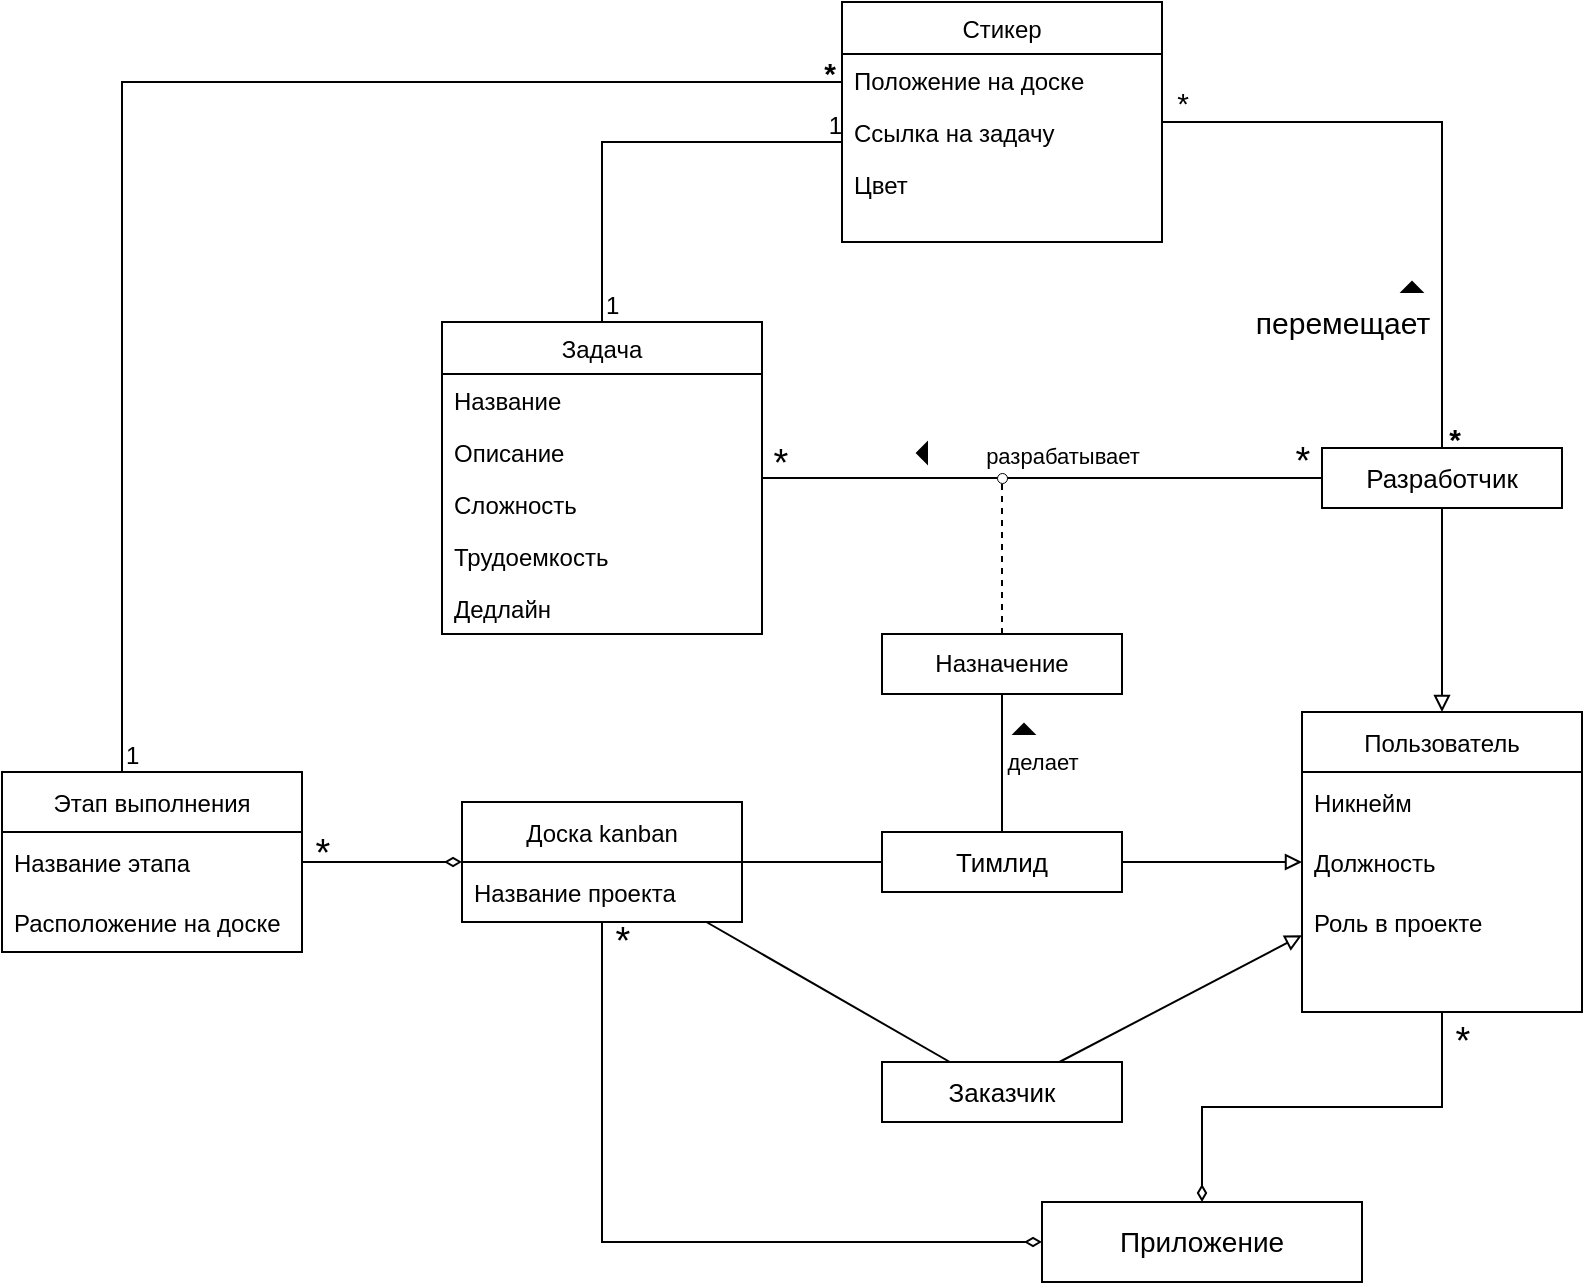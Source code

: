 <mxfile version="20.3.0" type="device"><diagram id="C5RBs43oDa-KdzZeNtuy" name="Page-1"><mxGraphModel dx="982" dy="1752" grid="1" gridSize="10" guides="1" tooltips="1" connect="1" arrows="1" fold="1" page="1" pageScale="1" pageWidth="827" pageHeight="1169" math="0" shadow="0"><root><mxCell id="WIyWlLk6GJQsqaUBKTNV-0"/><mxCell id="WIyWlLk6GJQsqaUBKTNV-1" parent="WIyWlLk6GJQsqaUBKTNV-0"/><mxCell id="zkfFHV4jXpPFQw0GAbJ--0" value="Задача" style="swimlane;fontStyle=0;align=center;verticalAlign=top;childLayout=stackLayout;horizontal=1;startSize=26;horizontalStack=0;resizeParent=1;resizeLast=0;collapsible=1;marginBottom=0;rounded=0;shadow=0;strokeWidth=1;comic=0;" parent="WIyWlLk6GJQsqaUBKTNV-1" vertex="1"><mxGeometry x="220" y="120" width="160" height="156" as="geometry"><mxRectangle x="230" y="140" width="160" height="26" as="alternateBounds"/></mxGeometry></mxCell><mxCell id="zkfFHV4jXpPFQw0GAbJ--1" value="Название" style="text;align=left;verticalAlign=top;spacingLeft=4;spacingRight=4;overflow=hidden;rotatable=0;points=[[0,0.5],[1,0.5]];portConstraint=eastwest;" parent="zkfFHV4jXpPFQw0GAbJ--0" vertex="1"><mxGeometry y="26" width="160" height="26" as="geometry"/></mxCell><mxCell id="zkfFHV4jXpPFQw0GAbJ--2" value="Описание" style="text;align=left;verticalAlign=top;spacingLeft=4;spacingRight=4;overflow=hidden;rotatable=0;points=[[0,0.5],[1,0.5]];portConstraint=eastwest;rounded=0;shadow=0;html=0;" parent="zkfFHV4jXpPFQw0GAbJ--0" vertex="1"><mxGeometry y="52" width="160" height="26" as="geometry"/></mxCell><mxCell id="zkfFHV4jXpPFQw0GAbJ--3" value="Сложность" style="text;align=left;verticalAlign=top;spacingLeft=4;spacingRight=4;overflow=hidden;rotatable=0;points=[[0,0.5],[1,0.5]];portConstraint=eastwest;rounded=0;shadow=0;html=0;" parent="zkfFHV4jXpPFQw0GAbJ--0" vertex="1"><mxGeometry y="78" width="160" height="26" as="geometry"/></mxCell><mxCell id="zs4THh8RApDGGCjL04YU-1" value="Трудоемкость" style="text;align=left;verticalAlign=top;spacingLeft=4;spacingRight=4;overflow=hidden;rotatable=0;points=[[0,0.5],[1,0.5]];portConstraint=eastwest;rounded=0;shadow=0;html=0;" parent="zkfFHV4jXpPFQw0GAbJ--0" vertex="1"><mxGeometry y="104" width="160" height="26" as="geometry"/></mxCell><mxCell id="zs4THh8RApDGGCjL04YU-23" value="Дедлайн" style="text;align=left;verticalAlign=top;spacingLeft=4;spacingRight=4;overflow=hidden;rotatable=0;points=[[0,0.5],[1,0.5]];portConstraint=eastwest;rounded=0;shadow=0;html=0;" parent="zkfFHV4jXpPFQw0GAbJ--0" vertex="1"><mxGeometry y="130" width="160" height="26" as="geometry"/></mxCell><mxCell id="zs4THh8RApDGGCjL04YU-3" value="Доска kanban" style="swimlane;fontStyle=0;childLayout=stackLayout;horizontal=1;startSize=30;horizontalStack=0;resizeParent=1;resizeParentMax=0;resizeLast=0;collapsible=1;marginBottom=0;comic=0;" parent="WIyWlLk6GJQsqaUBKTNV-1" vertex="1"><mxGeometry x="230" y="360" width="140" height="60" as="geometry"/></mxCell><mxCell id="zs4THh8RApDGGCjL04YU-4" value="Название проекта" style="text;strokeColor=none;fillColor=none;align=left;verticalAlign=middle;spacingLeft=4;spacingRight=4;overflow=hidden;points=[[0,0.5],[1,0.5]];portConstraint=eastwest;rotatable=0;comic=0;" parent="zs4THh8RApDGGCjL04YU-3" vertex="1"><mxGeometry y="30" width="140" height="30" as="geometry"/></mxCell><mxCell id="zs4THh8RApDGGCjL04YU-18" value="Пользователь" style="swimlane;fontStyle=0;childLayout=stackLayout;horizontal=1;startSize=30;horizontalStack=0;resizeParent=1;resizeParentMax=0;resizeLast=0;collapsible=1;marginBottom=0;comic=0;" parent="WIyWlLk6GJQsqaUBKTNV-1" vertex="1"><mxGeometry x="650" y="315" width="140" height="150" as="geometry"/></mxCell><mxCell id="zs4THh8RApDGGCjL04YU-19" value="Никнейм" style="text;strokeColor=none;fillColor=none;align=left;verticalAlign=middle;spacingLeft=4;spacingRight=4;overflow=hidden;points=[[0,0.5],[1,0.5]];portConstraint=eastwest;rotatable=0;comic=0;" parent="zs4THh8RApDGGCjL04YU-18" vertex="1"><mxGeometry y="30" width="140" height="30" as="geometry"/></mxCell><mxCell id="zs4THh8RApDGGCjL04YU-22" value="Должность" style="text;strokeColor=none;fillColor=none;align=left;verticalAlign=middle;spacingLeft=4;spacingRight=4;overflow=hidden;points=[[0,0.5],[1,0.5]];portConstraint=eastwest;rotatable=0;comic=0;" parent="zs4THh8RApDGGCjL04YU-18" vertex="1"><mxGeometry y="60" width="140" height="30" as="geometry"/></mxCell><mxCell id="zs4THh8RApDGGCjL04YU-21" value="Роль в проекте" style="text;strokeColor=none;fillColor=none;align=left;verticalAlign=middle;spacingLeft=4;spacingRight=4;overflow=hidden;points=[[0,0.5],[1,0.5]];portConstraint=eastwest;rotatable=0;comic=0;" parent="zs4THh8RApDGGCjL04YU-18" vertex="1"><mxGeometry y="90" width="140" height="30" as="geometry"/></mxCell><mxCell id="zs4THh8RApDGGCjL04YU-20" style="text;strokeColor=none;fillColor=none;align=left;verticalAlign=middle;spacingLeft=4;spacingRight=4;overflow=hidden;points=[[0,0.5],[1,0.5]];portConstraint=eastwest;rotatable=0;comic=0;" parent="zs4THh8RApDGGCjL04YU-18" vertex="1"><mxGeometry y="120" width="140" height="30" as="geometry"/></mxCell><mxCell id="zs4THh8RApDGGCjL04YU-29" value="Тимлид" style="rounded=0;whiteSpace=wrap;html=1;comic=0;fontSize=13;" parent="WIyWlLk6GJQsqaUBKTNV-1" vertex="1"><mxGeometry x="440" y="375" width="120" height="30" as="geometry"/></mxCell><mxCell id="zs4THh8RApDGGCjL04YU-30" value="" style="endArrow=none;html=1;rounded=0;fontSize=13;startArrow=block;startFill=0;" parent="WIyWlLk6GJQsqaUBKTNV-1" source="zs4THh8RApDGGCjL04YU-18" target="zs4THh8RApDGGCjL04YU-29" edge="1"><mxGeometry width="50" height="50" relative="1" as="geometry"><mxPoint x="460" y="310" as="sourcePoint"/><mxPoint x="510" y="260" as="targetPoint"/></mxGeometry></mxCell><mxCell id="zs4THh8RApDGGCjL04YU-31" value="" style="endArrow=none;html=1;rounded=0;fontSize=13;" parent="WIyWlLk6GJQsqaUBKTNV-1" source="zs4THh8RApDGGCjL04YU-3" target="zs4THh8RApDGGCjL04YU-29" edge="1"><mxGeometry width="50" height="50" relative="1" as="geometry"><mxPoint x="430" y="310" as="sourcePoint"/><mxPoint x="480" y="260" as="targetPoint"/></mxGeometry></mxCell><mxCell id="zs4THh8RApDGGCjL04YU-32" value="Заказчик" style="rounded=0;whiteSpace=wrap;html=1;comic=0;fontSize=13;" parent="WIyWlLk6GJQsqaUBKTNV-1" vertex="1"><mxGeometry x="440" y="490" width="120" height="30" as="geometry"/></mxCell><mxCell id="zs4THh8RApDGGCjL04YU-33" value="" style="endArrow=none;html=1;rounded=0;fontSize=13;" parent="WIyWlLk6GJQsqaUBKTNV-1" source="zs4THh8RApDGGCjL04YU-32" target="zs4THh8RApDGGCjL04YU-3" edge="1"><mxGeometry width="50" height="50" relative="1" as="geometry"><mxPoint x="430" y="440" as="sourcePoint"/><mxPoint x="480" y="390" as="targetPoint"/></mxGeometry></mxCell><mxCell id="zs4THh8RApDGGCjL04YU-34" value="" style="endArrow=none;html=1;rounded=0;fontSize=13;startArrow=block;startFill=0;" parent="WIyWlLk6GJQsqaUBKTNV-1" source="zs4THh8RApDGGCjL04YU-18" target="zs4THh8RApDGGCjL04YU-32" edge="1"><mxGeometry width="50" height="50" relative="1" as="geometry"><mxPoint x="586.667" y="240" as="sourcePoint"/><mxPoint x="546.667" y="150" as="targetPoint"/></mxGeometry></mxCell><mxCell id="zs4THh8RApDGGCjL04YU-35" value="Этап выполнения" style="swimlane;fontStyle=0;childLayout=stackLayout;horizontal=1;startSize=30;horizontalStack=0;resizeParent=1;resizeParentMax=0;resizeLast=0;collapsible=1;marginBottom=0;comic=0;" parent="WIyWlLk6GJQsqaUBKTNV-1" vertex="1"><mxGeometry y="345" width="150" height="90" as="geometry"/></mxCell><mxCell id="zs4THh8RApDGGCjL04YU-36" value="Название этапа" style="text;strokeColor=none;fillColor=none;align=left;verticalAlign=middle;spacingLeft=4;spacingRight=4;overflow=hidden;points=[[0,0.5],[1,0.5]];portConstraint=eastwest;rotatable=0;comic=0;" parent="zs4THh8RApDGGCjL04YU-35" vertex="1"><mxGeometry y="30" width="150" height="30" as="geometry"/></mxCell><mxCell id="zs4THh8RApDGGCjL04YU-37" value="Расположение на доске" style="text;strokeColor=none;fillColor=none;align=left;verticalAlign=middle;spacingLeft=4;spacingRight=4;overflow=hidden;points=[[0,0.5],[1,0.5]];portConstraint=eastwest;rotatable=0;comic=0;" parent="zs4THh8RApDGGCjL04YU-35" vertex="1"><mxGeometry y="60" width="150" height="30" as="geometry"/></mxCell><mxCell id="zs4THh8RApDGGCjL04YU-38" value="" style="endArrow=none;html=1;rounded=0;flowAnimation=0;startArrow=diamondThin;startFill=0;endFill=0;" parent="WIyWlLk6GJQsqaUBKTNV-1" source="zs4THh8RApDGGCjL04YU-3" target="zs4THh8RApDGGCjL04YU-35" edge="1"><mxGeometry width="50" height="50" relative="1" as="geometry"><mxPoint x="310.0" y="370" as="sourcePoint"/><mxPoint x="310.0" y="286" as="targetPoint"/></mxGeometry></mxCell><mxCell id="zs4THh8RApDGGCjL04YU-39" value="*" style="edgeLabel;html=1;align=center;verticalAlign=middle;resizable=0;points=[];fontSize=19;labelBackgroundColor=none;" parent="zs4THh8RApDGGCjL04YU-38" vertex="1" connectable="0"><mxGeometry x="-0.188" relative="1" as="geometry"><mxPoint x="-38" y="-4" as="offset"/></mxGeometry></mxCell><mxCell id="zs4THh8RApDGGCjL04YU-41" value="Разработчик" style="rounded=0;whiteSpace=wrap;html=1;comic=0;fontSize=13;" parent="WIyWlLk6GJQsqaUBKTNV-1" vertex="1"><mxGeometry x="660" y="183" width="120" height="30" as="geometry"/></mxCell><mxCell id="zs4THh8RApDGGCjL04YU-43" value="" style="endArrow=none;html=1;rounded=0;fontSize=13;startArrow=block;startFill=0;entryX=0.5;entryY=1;entryDx=0;entryDy=0;exitX=0.5;exitY=0;exitDx=0;exitDy=0;" parent="WIyWlLk6GJQsqaUBKTNV-1" source="zs4THh8RApDGGCjL04YU-18" target="zs4THh8RApDGGCjL04YU-41" edge="1"><mxGeometry width="50" height="50" relative="1" as="geometry"><mxPoint x="540" y="335.5" as="sourcePoint"/><mxPoint x="486.279" y="286" as="targetPoint"/></mxGeometry></mxCell><mxCell id="zs4THh8RApDGGCjL04YU-44" value="*" style="endArrow=none;html=1;rounded=0;fontSize=19;endFill=0;labelBackgroundColor=none;" parent="WIyWlLk6GJQsqaUBKTNV-1" source="zkfFHV4jXpPFQw0GAbJ--0" target="zs4THh8RApDGGCjL04YU-41" edge="1"><mxGeometry x="0.929" y="8" width="50" height="50" relative="1" as="geometry"><mxPoint x="137.734" y="355" as="sourcePoint"/><mxPoint x="230" y="276.267" as="targetPoint"/><mxPoint as="offset"/></mxGeometry></mxCell><mxCell id="zs4THh8RApDGGCjL04YU-45" value="*" style="edgeLabel;html=1;align=center;verticalAlign=middle;resizable=0;points=[];fontSize=19;labelBackgroundColor=none;" parent="zs4THh8RApDGGCjL04YU-44" vertex="1" connectable="0"><mxGeometry x="-0.431" y="3" relative="1" as="geometry"><mxPoint x="-71" y="-4" as="offset"/></mxGeometry></mxCell><mxCell id="3eY6Ce9V8ow8WBGMcHNh-7" value="разрабатывает" style="edgeLabel;html=1;align=center;verticalAlign=middle;resizable=0;points=[];" vertex="1" connectable="0" parent="zs4THh8RApDGGCjL04YU-44"><mxGeometry x="0.069" relative="1" as="geometry"><mxPoint y="-11" as="offset"/></mxGeometry></mxCell><mxCell id="zs4THh8RApDGGCjL04YU-46" value="Приложение" style="rounded=0;whiteSpace=wrap;html=1;labelBackgroundColor=none;comic=0;fontSize=14;" parent="WIyWlLk6GJQsqaUBKTNV-1" vertex="1"><mxGeometry x="520" y="560" width="160" height="40" as="geometry"/></mxCell><mxCell id="zs4THh8RApDGGCjL04YU-47" value="*" style="endArrow=none;html=1;rounded=0;labelBackgroundColor=none;fontSize=19;endFill=0;startArrow=diamondThin;startFill=0;" parent="WIyWlLk6GJQsqaUBKTNV-1" source="zs4THh8RApDGGCjL04YU-46" target="zs4THh8RApDGGCjL04YU-3" edge="1"><mxGeometry x="0.947" y="-10" width="50" height="50" relative="1" as="geometry"><mxPoint x="330" y="380" as="sourcePoint"/><mxPoint x="380" y="330" as="targetPoint"/><Array as="points"><mxPoint x="300" y="580"/></Array><mxPoint as="offset"/></mxGeometry></mxCell><mxCell id="zs4THh8RApDGGCjL04YU-50" value="" style="endArrow=none;html=1;rounded=0;labelBackgroundColor=none;fontSize=19;startArrow=diamondThin;startFill=0;edgeStyle=orthogonalEdgeStyle;" parent="WIyWlLk6GJQsqaUBKTNV-1" source="zs4THh8RApDGGCjL04YU-46" target="zs4THh8RApDGGCjL04YU-18" edge="1"><mxGeometry width="50" height="50" relative="1" as="geometry"><mxPoint x="530" y="430" as="sourcePoint"/><mxPoint x="580" y="380" as="targetPoint"/></mxGeometry></mxCell><mxCell id="zs4THh8RApDGGCjL04YU-51" value="*" style="edgeLabel;html=1;align=center;verticalAlign=middle;resizable=0;points=[];fontSize=19;labelBackgroundColor=none;" parent="zs4THh8RApDGGCjL04YU-50" vertex="1" connectable="0"><mxGeometry x="0.243" y="1" relative="1" as="geometry"><mxPoint x="44" y="-32" as="offset"/></mxGeometry></mxCell><mxCell id="3eY6Ce9V8ow8WBGMcHNh-0" value="Назначение" style="rounded=0;whiteSpace=wrap;html=1;" vertex="1" parent="WIyWlLk6GJQsqaUBKTNV-1"><mxGeometry x="440" y="276" width="120" height="30" as="geometry"/></mxCell><mxCell id="3eY6Ce9V8ow8WBGMcHNh-1" value="" style="endArrow=none;html=1;rounded=0;" edge="1" parent="WIyWlLk6GJQsqaUBKTNV-1" source="zs4THh8RApDGGCjL04YU-29" target="3eY6Ce9V8ow8WBGMcHNh-0"><mxGeometry width="50" height="50" relative="1" as="geometry"><mxPoint x="400" y="390" as="sourcePoint"/><mxPoint x="450" y="340" as="targetPoint"/></mxGeometry></mxCell><mxCell id="3eY6Ce9V8ow8WBGMcHNh-2" value="делает" style="edgeLabel;html=1;align=center;verticalAlign=middle;resizable=0;points=[];" vertex="1" connectable="0" parent="3eY6Ce9V8ow8WBGMcHNh-1"><mxGeometry x="-0.234" y="1" relative="1" as="geometry"><mxPoint x="21" y="-9" as="offset"/></mxGeometry></mxCell><mxCell id="3eY6Ce9V8ow8WBGMcHNh-6" value="" style="verticalLabelPosition=bottom;verticalAlign=top;html=1;shape=mxgraph.basic.acute_triangle;dx=0.5;fillColor=#000000;" vertex="1" parent="WIyWlLk6GJQsqaUBKTNV-1"><mxGeometry x="506" y="321" width="10" height="5" as="geometry"/></mxCell><mxCell id="3eY6Ce9V8ow8WBGMcHNh-8" value="" style="verticalLabelPosition=bottom;verticalAlign=top;html=1;shape=mxgraph.basic.acute_triangle;dx=0.5;fillColor=#000000;rotation=-90;" vertex="1" parent="WIyWlLk6GJQsqaUBKTNV-1"><mxGeometry x="455" y="183" width="10" height="5" as="geometry"/></mxCell><mxCell id="3eY6Ce9V8ow8WBGMcHNh-9" value="" style="endArrow=none;dashed=1;html=1;rounded=0;" edge="1" parent="WIyWlLk6GJQsqaUBKTNV-1" source="3eY6Ce9V8ow8WBGMcHNh-0"><mxGeometry width="50" height="50" relative="1" as="geometry"><mxPoint x="410" y="300" as="sourcePoint"/><mxPoint x="500" y="200" as="targetPoint"/></mxGeometry></mxCell><mxCell id="3eY6Ce9V8ow8WBGMcHNh-11" value="" style="strokeWidth=0.5;html=1;shape=mxgraph.flowchart.start_2;whiteSpace=wrap;fillColor=#FFFFFF;" vertex="1" parent="WIyWlLk6GJQsqaUBKTNV-1"><mxGeometry x="497.5" y="195.5" width="5" height="5" as="geometry"/></mxCell><mxCell id="3eY6Ce9V8ow8WBGMcHNh-14" value="Стикер" style="swimlane;fontStyle=0;align=center;verticalAlign=top;childLayout=stackLayout;horizontal=1;startSize=26;horizontalStack=0;resizeParent=1;resizeLast=0;collapsible=1;marginBottom=0;rounded=0;shadow=0;strokeWidth=1;comic=0;" vertex="1" parent="WIyWlLk6GJQsqaUBKTNV-1"><mxGeometry x="420" y="-40" width="160" height="120" as="geometry"><mxRectangle x="230" y="140" width="160" height="26" as="alternateBounds"/></mxGeometry></mxCell><mxCell id="3eY6Ce9V8ow8WBGMcHNh-15" value="Положение на доске" style="text;align=left;verticalAlign=top;spacingLeft=4;spacingRight=4;overflow=hidden;rotatable=0;points=[[0,0.5],[1,0.5]];portConstraint=eastwest;" vertex="1" parent="3eY6Ce9V8ow8WBGMcHNh-14"><mxGeometry y="26" width="160" height="26" as="geometry"/></mxCell><mxCell id="3eY6Ce9V8ow8WBGMcHNh-16" value="Ссылка на задачу" style="text;align=left;verticalAlign=top;spacingLeft=4;spacingRight=4;overflow=hidden;rotatable=0;points=[[0,0.5],[1,0.5]];portConstraint=eastwest;rounded=0;shadow=0;html=0;" vertex="1" parent="3eY6Ce9V8ow8WBGMcHNh-14"><mxGeometry y="52" width="160" height="26" as="geometry"/></mxCell><mxCell id="3eY6Ce9V8ow8WBGMcHNh-20" value="Цвет" style="text;align=left;verticalAlign=top;spacingLeft=4;spacingRight=4;overflow=hidden;rotatable=0;points=[[0,0.5],[1,0.5]];portConstraint=eastwest;rounded=0;shadow=0;html=0;" vertex="1" parent="3eY6Ce9V8ow8WBGMcHNh-14"><mxGeometry y="78" width="160" height="26" as="geometry"/></mxCell><mxCell id="3eY6Ce9V8ow8WBGMcHNh-23" value="" style="endArrow=none;html=1;rounded=0;edgeStyle=orthogonalEdgeStyle;" edge="1" parent="WIyWlLk6GJQsqaUBKTNV-1" source="zkfFHV4jXpPFQw0GAbJ--0" target="3eY6Ce9V8ow8WBGMcHNh-14"><mxGeometry relative="1" as="geometry"><mxPoint x="200" y="30" as="sourcePoint"/><mxPoint x="360" y="30" as="targetPoint"/><Array as="points"><mxPoint x="300" y="30"/></Array></mxGeometry></mxCell><mxCell id="3eY6Ce9V8ow8WBGMcHNh-24" value="1" style="resizable=0;html=1;align=left;verticalAlign=bottom;strokeWidth=0.5;fillColor=#FFFFFF;" connectable="0" vertex="1" parent="3eY6Ce9V8ow8WBGMcHNh-23"><mxGeometry x="-1" relative="1" as="geometry"/></mxCell><mxCell id="3eY6Ce9V8ow8WBGMcHNh-25" value="1" style="resizable=0;html=1;align=right;verticalAlign=bottom;strokeWidth=0.5;fillColor=#FFFFFF;" connectable="0" vertex="1" parent="3eY6Ce9V8ow8WBGMcHNh-23"><mxGeometry x="1" relative="1" as="geometry"/></mxCell><mxCell id="3eY6Ce9V8ow8WBGMcHNh-26" value="" style="endArrow=none;html=1;rounded=0;edgeStyle=orthogonalEdgeStyle;" edge="1" parent="WIyWlLk6GJQsqaUBKTNV-1" source="zs4THh8RApDGGCjL04YU-35" target="3eY6Ce9V8ow8WBGMcHNh-14"><mxGeometry relative="1" as="geometry"><mxPoint x="280" y="200" as="sourcePoint"/><mxPoint x="440" y="200" as="targetPoint"/><Array as="points"><mxPoint x="60"/></Array></mxGeometry></mxCell><mxCell id="3eY6Ce9V8ow8WBGMcHNh-27" value="1" style="resizable=0;html=1;align=left;verticalAlign=bottom;strokeWidth=0.5;fillColor=#FFFFFF;" connectable="0" vertex="1" parent="3eY6Ce9V8ow8WBGMcHNh-26"><mxGeometry x="-1" relative="1" as="geometry"/></mxCell><mxCell id="3eY6Ce9V8ow8WBGMcHNh-28" value="*" style="resizable=0;html=1;align=right;verticalAlign=bottom;strokeWidth=0.5;fillColor=#FFFFFF;fontStyle=1;fontSize=15;" connectable="0" vertex="1" parent="3eY6Ce9V8ow8WBGMcHNh-26"><mxGeometry x="1" relative="1" as="geometry"><mxPoint x="-3" y="6" as="offset"/></mxGeometry></mxCell><mxCell id="3eY6Ce9V8ow8WBGMcHNh-30" value="*" style="endArrow=none;html=1;rounded=0;fontSize=15;edgeStyle=orthogonalEdgeStyle;labelBackgroundColor=none;" edge="1" parent="WIyWlLk6GJQsqaUBKTNV-1" source="3eY6Ce9V8ow8WBGMcHNh-14" target="zs4THh8RApDGGCjL04YU-41"><mxGeometry x="-0.934" y="10" relative="1" as="geometry"><mxPoint x="280" y="150" as="sourcePoint"/><mxPoint x="440" y="150" as="targetPoint"/><mxPoint as="offset"/></mxGeometry></mxCell><mxCell id="3eY6Ce9V8ow8WBGMcHNh-31" value="перемещает" style="edgeLabel;html=1;align=center;verticalAlign=middle;resizable=0;points=[];fontSize=15;" vertex="1" connectable="0" parent="3eY6Ce9V8ow8WBGMcHNh-30"><mxGeometry x="0.407" y="2" relative="1" as="geometry"><mxPoint x="-52" y="27" as="offset"/></mxGeometry></mxCell><mxCell id="3eY6Ce9V8ow8WBGMcHNh-33" value="*" style="edgeLabel;html=1;align=center;verticalAlign=middle;resizable=0;points=[];fontSize=15;labelBackgroundColor=none;fontStyle=1" vertex="1" connectable="0" parent="3eY6Ce9V8ow8WBGMcHNh-30"><mxGeometry x="0.841" y="1" relative="1" as="geometry"><mxPoint x="5" y="19" as="offset"/></mxGeometry></mxCell><mxCell id="3eY6Ce9V8ow8WBGMcHNh-32" value="" style="verticalLabelPosition=bottom;verticalAlign=top;html=1;shape=mxgraph.basic.acute_triangle;dx=0.5;fillColor=#000000;" vertex="1" parent="WIyWlLk6GJQsqaUBKTNV-1"><mxGeometry x="700" y="100" width="10" height="5" as="geometry"/></mxCell></root></mxGraphModel></diagram></mxfile>